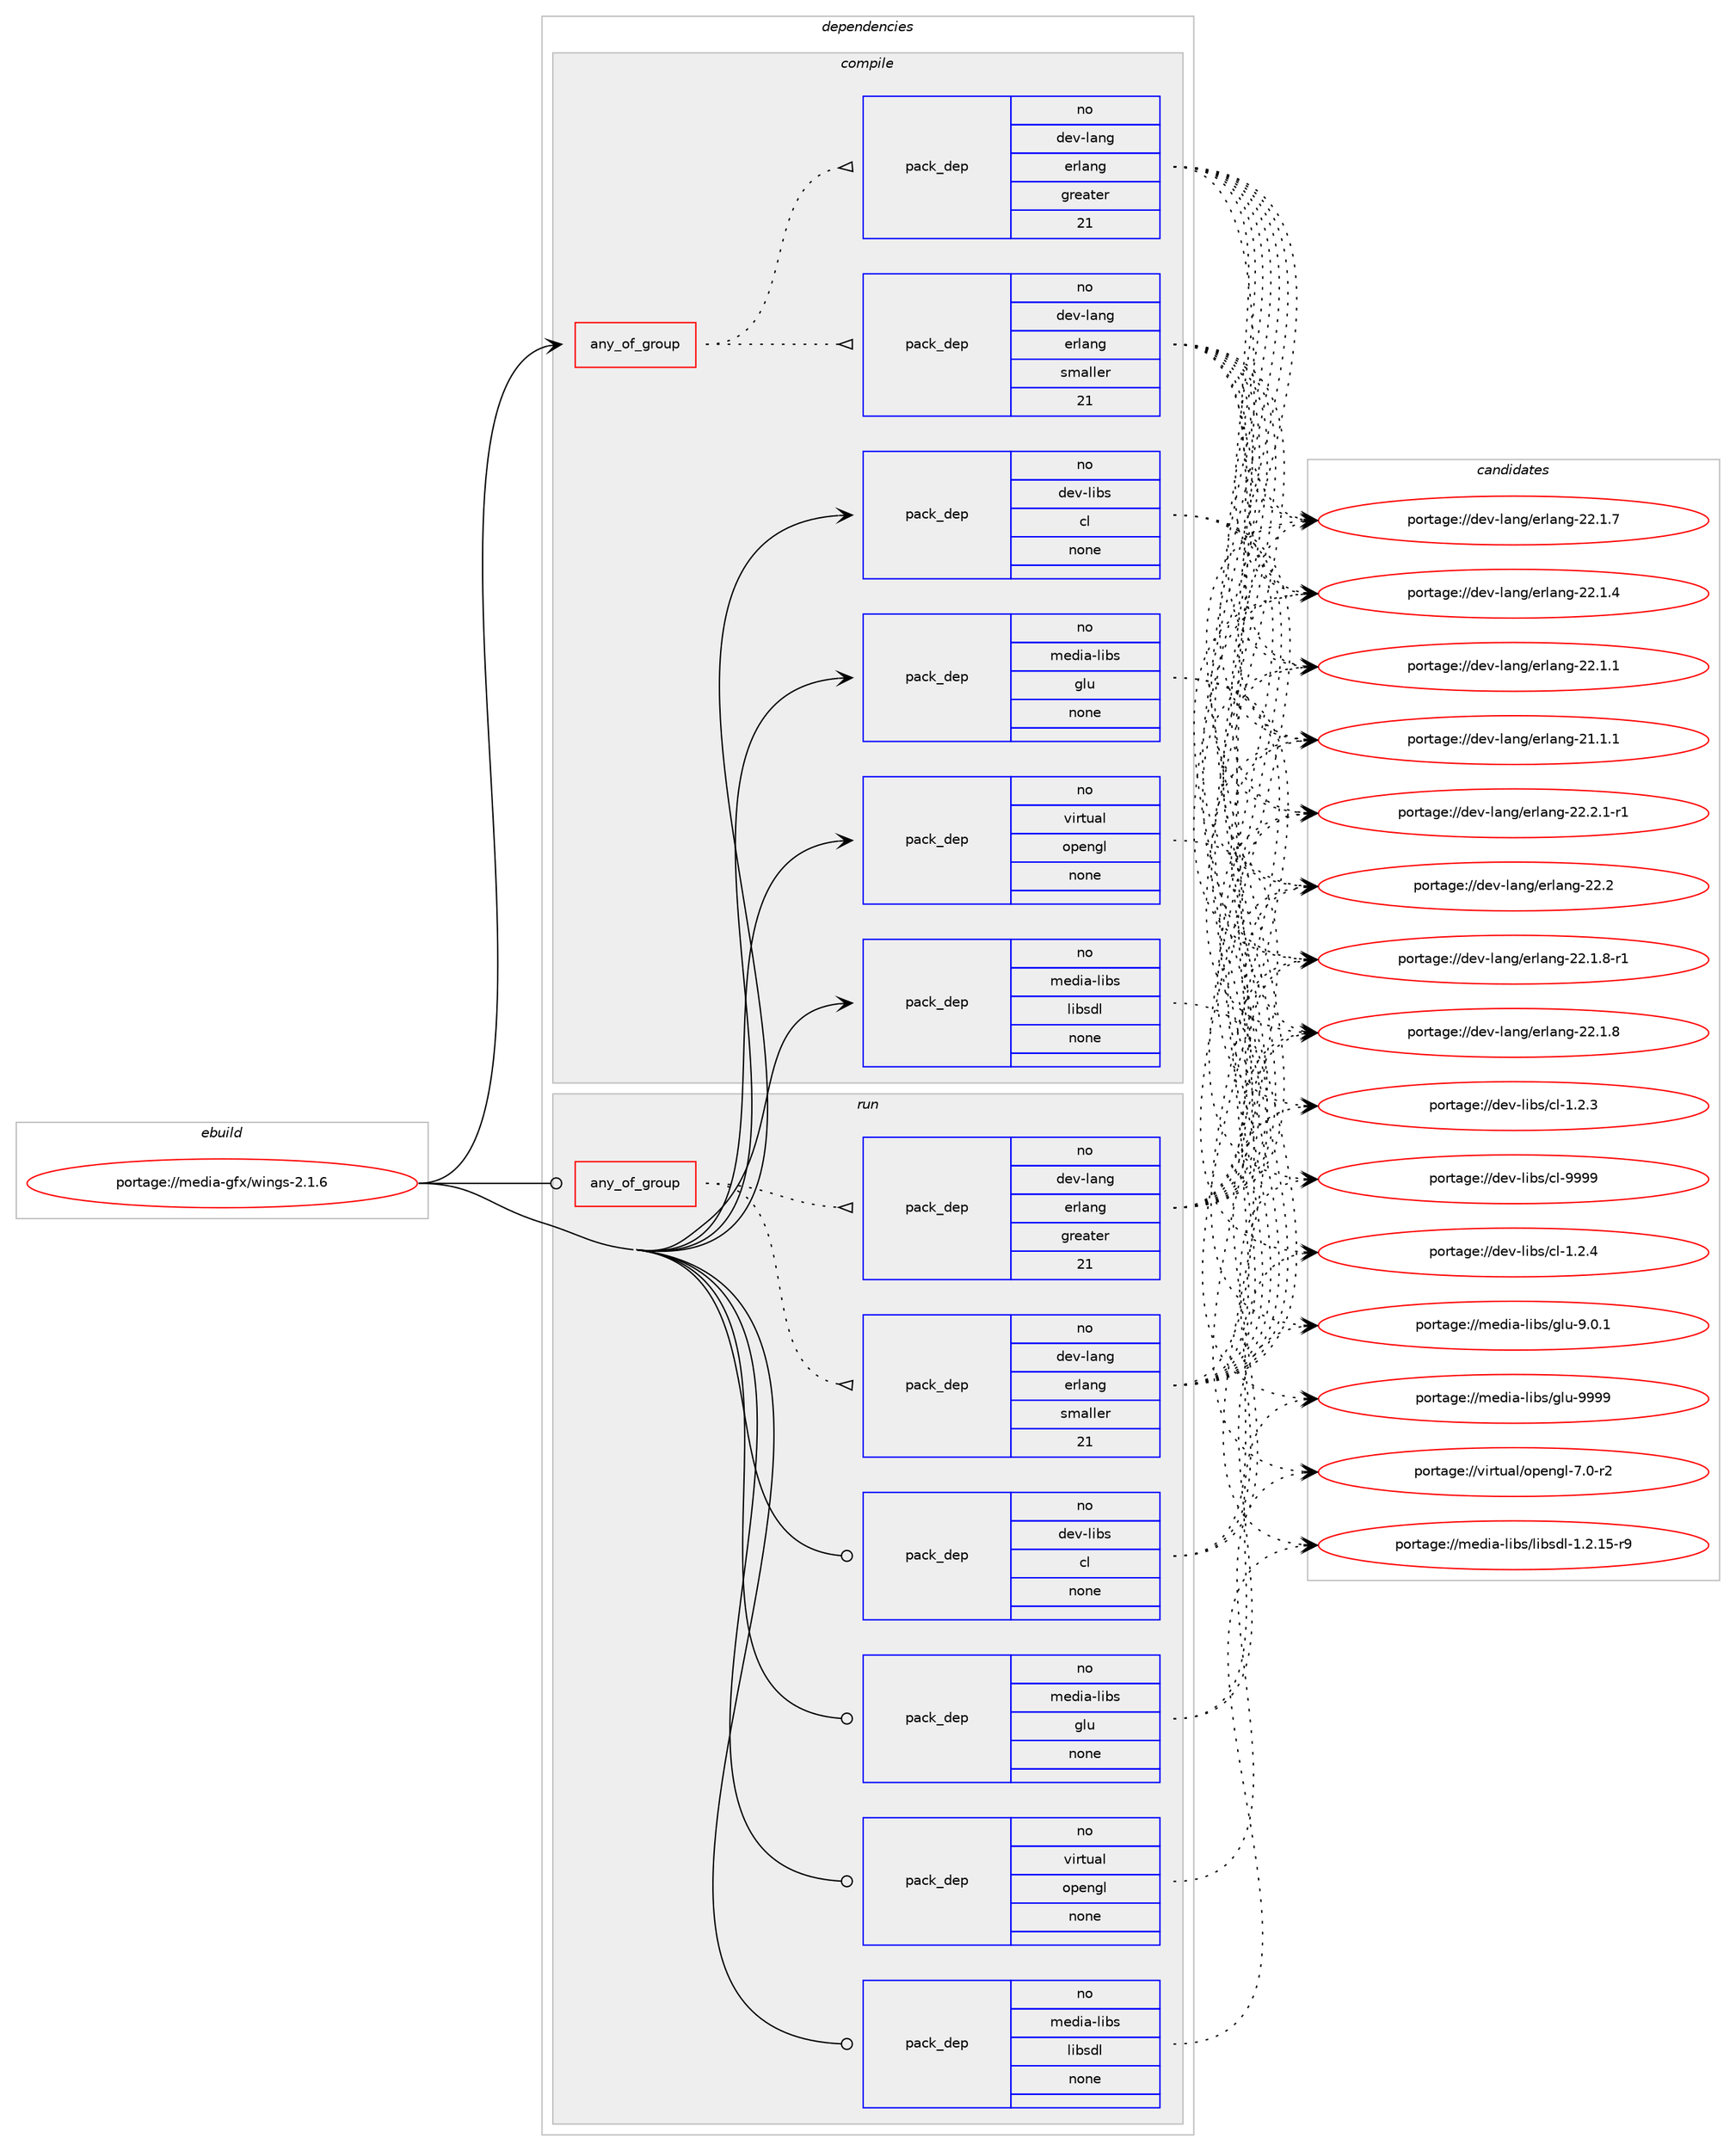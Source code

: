 digraph prolog {

# *************
# Graph options
# *************

newrank=true;
concentrate=true;
compound=true;
graph [rankdir=LR,fontname=Helvetica,fontsize=10,ranksep=1.5];#, ranksep=2.5, nodesep=0.2];
edge  [arrowhead=vee];
node  [fontname=Helvetica,fontsize=10];

# **********
# The ebuild
# **********

subgraph cluster_leftcol {
color=gray;
label=<<i>ebuild</i>>;
id [label="portage://media-gfx/wings-2.1.6", color=red, width=4, href="../media-gfx/wings-2.1.6.svg"];
}

# ****************
# The dependencies
# ****************

subgraph cluster_midcol {
color=gray;
label=<<i>dependencies</i>>;
subgraph cluster_compile {
fillcolor="#eeeeee";
style=filled;
label=<<i>compile</i>>;
subgraph any3197 {
dependency217106 [label=<<TABLE BORDER="0" CELLBORDER="1" CELLSPACING="0" CELLPADDING="4"><TR><TD CELLPADDING="10">any_of_group</TD></TR></TABLE>>, shape=none, color=red];subgraph pack163794 {
dependency217107 [label=<<TABLE BORDER="0" CELLBORDER="1" CELLSPACING="0" CELLPADDING="4" WIDTH="220"><TR><TD ROWSPAN="6" CELLPADDING="30">pack_dep</TD></TR><TR><TD WIDTH="110">no</TD></TR><TR><TD>dev-lang</TD></TR><TR><TD>erlang</TD></TR><TR><TD>smaller</TD></TR><TR><TD>21</TD></TR></TABLE>>, shape=none, color=blue];
}
dependency217106:e -> dependency217107:w [weight=20,style="dotted",arrowhead="oinv"];
subgraph pack163795 {
dependency217108 [label=<<TABLE BORDER="0" CELLBORDER="1" CELLSPACING="0" CELLPADDING="4" WIDTH="220"><TR><TD ROWSPAN="6" CELLPADDING="30">pack_dep</TD></TR><TR><TD WIDTH="110">no</TD></TR><TR><TD>dev-lang</TD></TR><TR><TD>erlang</TD></TR><TR><TD>greater</TD></TR><TR><TD>21</TD></TR></TABLE>>, shape=none, color=blue];
}
dependency217106:e -> dependency217108:w [weight=20,style="dotted",arrowhead="oinv"];
}
id:e -> dependency217106:w [weight=20,style="solid",arrowhead="vee"];
subgraph pack163796 {
dependency217109 [label=<<TABLE BORDER="0" CELLBORDER="1" CELLSPACING="0" CELLPADDING="4" WIDTH="220"><TR><TD ROWSPAN="6" CELLPADDING="30">pack_dep</TD></TR><TR><TD WIDTH="110">no</TD></TR><TR><TD>dev-libs</TD></TR><TR><TD>cl</TD></TR><TR><TD>none</TD></TR><TR><TD></TD></TR></TABLE>>, shape=none, color=blue];
}
id:e -> dependency217109:w [weight=20,style="solid",arrowhead="vee"];
subgraph pack163797 {
dependency217110 [label=<<TABLE BORDER="0" CELLBORDER="1" CELLSPACING="0" CELLPADDING="4" WIDTH="220"><TR><TD ROWSPAN="6" CELLPADDING="30">pack_dep</TD></TR><TR><TD WIDTH="110">no</TD></TR><TR><TD>media-libs</TD></TR><TR><TD>glu</TD></TR><TR><TD>none</TD></TR><TR><TD></TD></TR></TABLE>>, shape=none, color=blue];
}
id:e -> dependency217110:w [weight=20,style="solid",arrowhead="vee"];
subgraph pack163798 {
dependency217111 [label=<<TABLE BORDER="0" CELLBORDER="1" CELLSPACING="0" CELLPADDING="4" WIDTH="220"><TR><TD ROWSPAN="6" CELLPADDING="30">pack_dep</TD></TR><TR><TD WIDTH="110">no</TD></TR><TR><TD>media-libs</TD></TR><TR><TD>libsdl</TD></TR><TR><TD>none</TD></TR><TR><TD></TD></TR></TABLE>>, shape=none, color=blue];
}
id:e -> dependency217111:w [weight=20,style="solid",arrowhead="vee"];
subgraph pack163799 {
dependency217112 [label=<<TABLE BORDER="0" CELLBORDER="1" CELLSPACING="0" CELLPADDING="4" WIDTH="220"><TR><TD ROWSPAN="6" CELLPADDING="30">pack_dep</TD></TR><TR><TD WIDTH="110">no</TD></TR><TR><TD>virtual</TD></TR><TR><TD>opengl</TD></TR><TR><TD>none</TD></TR><TR><TD></TD></TR></TABLE>>, shape=none, color=blue];
}
id:e -> dependency217112:w [weight=20,style="solid",arrowhead="vee"];
}
subgraph cluster_compileandrun {
fillcolor="#eeeeee";
style=filled;
label=<<i>compile and run</i>>;
}
subgraph cluster_run {
fillcolor="#eeeeee";
style=filled;
label=<<i>run</i>>;
subgraph any3198 {
dependency217113 [label=<<TABLE BORDER="0" CELLBORDER="1" CELLSPACING="0" CELLPADDING="4"><TR><TD CELLPADDING="10">any_of_group</TD></TR></TABLE>>, shape=none, color=red];subgraph pack163800 {
dependency217114 [label=<<TABLE BORDER="0" CELLBORDER="1" CELLSPACING="0" CELLPADDING="4" WIDTH="220"><TR><TD ROWSPAN="6" CELLPADDING="30">pack_dep</TD></TR><TR><TD WIDTH="110">no</TD></TR><TR><TD>dev-lang</TD></TR><TR><TD>erlang</TD></TR><TR><TD>smaller</TD></TR><TR><TD>21</TD></TR></TABLE>>, shape=none, color=blue];
}
dependency217113:e -> dependency217114:w [weight=20,style="dotted",arrowhead="oinv"];
subgraph pack163801 {
dependency217115 [label=<<TABLE BORDER="0" CELLBORDER="1" CELLSPACING="0" CELLPADDING="4" WIDTH="220"><TR><TD ROWSPAN="6" CELLPADDING="30">pack_dep</TD></TR><TR><TD WIDTH="110">no</TD></TR><TR><TD>dev-lang</TD></TR><TR><TD>erlang</TD></TR><TR><TD>greater</TD></TR><TR><TD>21</TD></TR></TABLE>>, shape=none, color=blue];
}
dependency217113:e -> dependency217115:w [weight=20,style="dotted",arrowhead="oinv"];
}
id:e -> dependency217113:w [weight=20,style="solid",arrowhead="odot"];
subgraph pack163802 {
dependency217116 [label=<<TABLE BORDER="0" CELLBORDER="1" CELLSPACING="0" CELLPADDING="4" WIDTH="220"><TR><TD ROWSPAN="6" CELLPADDING="30">pack_dep</TD></TR><TR><TD WIDTH="110">no</TD></TR><TR><TD>dev-libs</TD></TR><TR><TD>cl</TD></TR><TR><TD>none</TD></TR><TR><TD></TD></TR></TABLE>>, shape=none, color=blue];
}
id:e -> dependency217116:w [weight=20,style="solid",arrowhead="odot"];
subgraph pack163803 {
dependency217117 [label=<<TABLE BORDER="0" CELLBORDER="1" CELLSPACING="0" CELLPADDING="4" WIDTH="220"><TR><TD ROWSPAN="6" CELLPADDING="30">pack_dep</TD></TR><TR><TD WIDTH="110">no</TD></TR><TR><TD>media-libs</TD></TR><TR><TD>glu</TD></TR><TR><TD>none</TD></TR><TR><TD></TD></TR></TABLE>>, shape=none, color=blue];
}
id:e -> dependency217117:w [weight=20,style="solid",arrowhead="odot"];
subgraph pack163804 {
dependency217118 [label=<<TABLE BORDER="0" CELLBORDER="1" CELLSPACING="0" CELLPADDING="4" WIDTH="220"><TR><TD ROWSPAN="6" CELLPADDING="30">pack_dep</TD></TR><TR><TD WIDTH="110">no</TD></TR><TR><TD>media-libs</TD></TR><TR><TD>libsdl</TD></TR><TR><TD>none</TD></TR><TR><TD></TD></TR></TABLE>>, shape=none, color=blue];
}
id:e -> dependency217118:w [weight=20,style="solid",arrowhead="odot"];
subgraph pack163805 {
dependency217119 [label=<<TABLE BORDER="0" CELLBORDER="1" CELLSPACING="0" CELLPADDING="4" WIDTH="220"><TR><TD ROWSPAN="6" CELLPADDING="30">pack_dep</TD></TR><TR><TD WIDTH="110">no</TD></TR><TR><TD>virtual</TD></TR><TR><TD>opengl</TD></TR><TR><TD>none</TD></TR><TR><TD></TD></TR></TABLE>>, shape=none, color=blue];
}
id:e -> dependency217119:w [weight=20,style="solid",arrowhead="odot"];
}
}

# **************
# The candidates
# **************

subgraph cluster_choices {
rank=same;
color=gray;
label=<<i>candidates</i>>;

subgraph choice163794 {
color=black;
nodesep=1;
choice10010111845108971101034710111410897110103455050465046494511449 [label="portage://dev-lang/erlang-22.2.1-r1", color=red, width=4,href="../dev-lang/erlang-22.2.1-r1.svg"];
choice100101118451089711010347101114108971101034550504650 [label="portage://dev-lang/erlang-22.2", color=red, width=4,href="../dev-lang/erlang-22.2.svg"];
choice10010111845108971101034710111410897110103455050464946564511449 [label="portage://dev-lang/erlang-22.1.8-r1", color=red, width=4,href="../dev-lang/erlang-22.1.8-r1.svg"];
choice1001011184510897110103471011141089711010345505046494656 [label="portage://dev-lang/erlang-22.1.8", color=red, width=4,href="../dev-lang/erlang-22.1.8.svg"];
choice1001011184510897110103471011141089711010345505046494655 [label="portage://dev-lang/erlang-22.1.7", color=red, width=4,href="../dev-lang/erlang-22.1.7.svg"];
choice1001011184510897110103471011141089711010345505046494652 [label="portage://dev-lang/erlang-22.1.4", color=red, width=4,href="../dev-lang/erlang-22.1.4.svg"];
choice1001011184510897110103471011141089711010345505046494649 [label="portage://dev-lang/erlang-22.1.1", color=red, width=4,href="../dev-lang/erlang-22.1.1.svg"];
choice1001011184510897110103471011141089711010345504946494649 [label="portage://dev-lang/erlang-21.1.1", color=red, width=4,href="../dev-lang/erlang-21.1.1.svg"];
dependency217107:e -> choice10010111845108971101034710111410897110103455050465046494511449:w [style=dotted,weight="100"];
dependency217107:e -> choice100101118451089711010347101114108971101034550504650:w [style=dotted,weight="100"];
dependency217107:e -> choice10010111845108971101034710111410897110103455050464946564511449:w [style=dotted,weight="100"];
dependency217107:e -> choice1001011184510897110103471011141089711010345505046494656:w [style=dotted,weight="100"];
dependency217107:e -> choice1001011184510897110103471011141089711010345505046494655:w [style=dotted,weight="100"];
dependency217107:e -> choice1001011184510897110103471011141089711010345505046494652:w [style=dotted,weight="100"];
dependency217107:e -> choice1001011184510897110103471011141089711010345505046494649:w [style=dotted,weight="100"];
dependency217107:e -> choice1001011184510897110103471011141089711010345504946494649:w [style=dotted,weight="100"];
}
subgraph choice163795 {
color=black;
nodesep=1;
choice10010111845108971101034710111410897110103455050465046494511449 [label="portage://dev-lang/erlang-22.2.1-r1", color=red, width=4,href="../dev-lang/erlang-22.2.1-r1.svg"];
choice100101118451089711010347101114108971101034550504650 [label="portage://dev-lang/erlang-22.2", color=red, width=4,href="../dev-lang/erlang-22.2.svg"];
choice10010111845108971101034710111410897110103455050464946564511449 [label="portage://dev-lang/erlang-22.1.8-r1", color=red, width=4,href="../dev-lang/erlang-22.1.8-r1.svg"];
choice1001011184510897110103471011141089711010345505046494656 [label="portage://dev-lang/erlang-22.1.8", color=red, width=4,href="../dev-lang/erlang-22.1.8.svg"];
choice1001011184510897110103471011141089711010345505046494655 [label="portage://dev-lang/erlang-22.1.7", color=red, width=4,href="../dev-lang/erlang-22.1.7.svg"];
choice1001011184510897110103471011141089711010345505046494652 [label="portage://dev-lang/erlang-22.1.4", color=red, width=4,href="../dev-lang/erlang-22.1.4.svg"];
choice1001011184510897110103471011141089711010345505046494649 [label="portage://dev-lang/erlang-22.1.1", color=red, width=4,href="../dev-lang/erlang-22.1.1.svg"];
choice1001011184510897110103471011141089711010345504946494649 [label="portage://dev-lang/erlang-21.1.1", color=red, width=4,href="../dev-lang/erlang-21.1.1.svg"];
dependency217108:e -> choice10010111845108971101034710111410897110103455050465046494511449:w [style=dotted,weight="100"];
dependency217108:e -> choice100101118451089711010347101114108971101034550504650:w [style=dotted,weight="100"];
dependency217108:e -> choice10010111845108971101034710111410897110103455050464946564511449:w [style=dotted,weight="100"];
dependency217108:e -> choice1001011184510897110103471011141089711010345505046494656:w [style=dotted,weight="100"];
dependency217108:e -> choice1001011184510897110103471011141089711010345505046494655:w [style=dotted,weight="100"];
dependency217108:e -> choice1001011184510897110103471011141089711010345505046494652:w [style=dotted,weight="100"];
dependency217108:e -> choice1001011184510897110103471011141089711010345505046494649:w [style=dotted,weight="100"];
dependency217108:e -> choice1001011184510897110103471011141089711010345504946494649:w [style=dotted,weight="100"];
}
subgraph choice163796 {
color=black;
nodesep=1;
choice100101118451081059811547991084557575757 [label="portage://dev-libs/cl-9999", color=red, width=4,href="../dev-libs/cl-9999.svg"];
choice10010111845108105981154799108454946504652 [label="portage://dev-libs/cl-1.2.4", color=red, width=4,href="../dev-libs/cl-1.2.4.svg"];
choice10010111845108105981154799108454946504651 [label="portage://dev-libs/cl-1.2.3", color=red, width=4,href="../dev-libs/cl-1.2.3.svg"];
dependency217109:e -> choice100101118451081059811547991084557575757:w [style=dotted,weight="100"];
dependency217109:e -> choice10010111845108105981154799108454946504652:w [style=dotted,weight="100"];
dependency217109:e -> choice10010111845108105981154799108454946504651:w [style=dotted,weight="100"];
}
subgraph choice163797 {
color=black;
nodesep=1;
choice109101100105974510810598115471031081174557575757 [label="portage://media-libs/glu-9999", color=red, width=4,href="../media-libs/glu-9999.svg"];
choice10910110010597451081059811547103108117455746484649 [label="portage://media-libs/glu-9.0.1", color=red, width=4,href="../media-libs/glu-9.0.1.svg"];
dependency217110:e -> choice109101100105974510810598115471031081174557575757:w [style=dotted,weight="100"];
dependency217110:e -> choice10910110010597451081059811547103108117455746484649:w [style=dotted,weight="100"];
}
subgraph choice163798 {
color=black;
nodesep=1;
choice1091011001059745108105981154710810598115100108454946504649534511457 [label="portage://media-libs/libsdl-1.2.15-r9", color=red, width=4,href="../media-libs/libsdl-1.2.15-r9.svg"];
dependency217111:e -> choice1091011001059745108105981154710810598115100108454946504649534511457:w [style=dotted,weight="100"];
}
subgraph choice163799 {
color=black;
nodesep=1;
choice1181051141161179710847111112101110103108455546484511450 [label="portage://virtual/opengl-7.0-r2", color=red, width=4,href="../virtual/opengl-7.0-r2.svg"];
dependency217112:e -> choice1181051141161179710847111112101110103108455546484511450:w [style=dotted,weight="100"];
}
subgraph choice163800 {
color=black;
nodesep=1;
choice10010111845108971101034710111410897110103455050465046494511449 [label="portage://dev-lang/erlang-22.2.1-r1", color=red, width=4,href="../dev-lang/erlang-22.2.1-r1.svg"];
choice100101118451089711010347101114108971101034550504650 [label="portage://dev-lang/erlang-22.2", color=red, width=4,href="../dev-lang/erlang-22.2.svg"];
choice10010111845108971101034710111410897110103455050464946564511449 [label="portage://dev-lang/erlang-22.1.8-r1", color=red, width=4,href="../dev-lang/erlang-22.1.8-r1.svg"];
choice1001011184510897110103471011141089711010345505046494656 [label="portage://dev-lang/erlang-22.1.8", color=red, width=4,href="../dev-lang/erlang-22.1.8.svg"];
choice1001011184510897110103471011141089711010345505046494655 [label="portage://dev-lang/erlang-22.1.7", color=red, width=4,href="../dev-lang/erlang-22.1.7.svg"];
choice1001011184510897110103471011141089711010345505046494652 [label="portage://dev-lang/erlang-22.1.4", color=red, width=4,href="../dev-lang/erlang-22.1.4.svg"];
choice1001011184510897110103471011141089711010345505046494649 [label="portage://dev-lang/erlang-22.1.1", color=red, width=4,href="../dev-lang/erlang-22.1.1.svg"];
choice1001011184510897110103471011141089711010345504946494649 [label="portage://dev-lang/erlang-21.1.1", color=red, width=4,href="../dev-lang/erlang-21.1.1.svg"];
dependency217114:e -> choice10010111845108971101034710111410897110103455050465046494511449:w [style=dotted,weight="100"];
dependency217114:e -> choice100101118451089711010347101114108971101034550504650:w [style=dotted,weight="100"];
dependency217114:e -> choice10010111845108971101034710111410897110103455050464946564511449:w [style=dotted,weight="100"];
dependency217114:e -> choice1001011184510897110103471011141089711010345505046494656:w [style=dotted,weight="100"];
dependency217114:e -> choice1001011184510897110103471011141089711010345505046494655:w [style=dotted,weight="100"];
dependency217114:e -> choice1001011184510897110103471011141089711010345505046494652:w [style=dotted,weight="100"];
dependency217114:e -> choice1001011184510897110103471011141089711010345505046494649:w [style=dotted,weight="100"];
dependency217114:e -> choice1001011184510897110103471011141089711010345504946494649:w [style=dotted,weight="100"];
}
subgraph choice163801 {
color=black;
nodesep=1;
choice10010111845108971101034710111410897110103455050465046494511449 [label="portage://dev-lang/erlang-22.2.1-r1", color=red, width=4,href="../dev-lang/erlang-22.2.1-r1.svg"];
choice100101118451089711010347101114108971101034550504650 [label="portage://dev-lang/erlang-22.2", color=red, width=4,href="../dev-lang/erlang-22.2.svg"];
choice10010111845108971101034710111410897110103455050464946564511449 [label="portage://dev-lang/erlang-22.1.8-r1", color=red, width=4,href="../dev-lang/erlang-22.1.8-r1.svg"];
choice1001011184510897110103471011141089711010345505046494656 [label="portage://dev-lang/erlang-22.1.8", color=red, width=4,href="../dev-lang/erlang-22.1.8.svg"];
choice1001011184510897110103471011141089711010345505046494655 [label="portage://dev-lang/erlang-22.1.7", color=red, width=4,href="../dev-lang/erlang-22.1.7.svg"];
choice1001011184510897110103471011141089711010345505046494652 [label="portage://dev-lang/erlang-22.1.4", color=red, width=4,href="../dev-lang/erlang-22.1.4.svg"];
choice1001011184510897110103471011141089711010345505046494649 [label="portage://dev-lang/erlang-22.1.1", color=red, width=4,href="../dev-lang/erlang-22.1.1.svg"];
choice1001011184510897110103471011141089711010345504946494649 [label="portage://dev-lang/erlang-21.1.1", color=red, width=4,href="../dev-lang/erlang-21.1.1.svg"];
dependency217115:e -> choice10010111845108971101034710111410897110103455050465046494511449:w [style=dotted,weight="100"];
dependency217115:e -> choice100101118451089711010347101114108971101034550504650:w [style=dotted,weight="100"];
dependency217115:e -> choice10010111845108971101034710111410897110103455050464946564511449:w [style=dotted,weight="100"];
dependency217115:e -> choice1001011184510897110103471011141089711010345505046494656:w [style=dotted,weight="100"];
dependency217115:e -> choice1001011184510897110103471011141089711010345505046494655:w [style=dotted,weight="100"];
dependency217115:e -> choice1001011184510897110103471011141089711010345505046494652:w [style=dotted,weight="100"];
dependency217115:e -> choice1001011184510897110103471011141089711010345505046494649:w [style=dotted,weight="100"];
dependency217115:e -> choice1001011184510897110103471011141089711010345504946494649:w [style=dotted,weight="100"];
}
subgraph choice163802 {
color=black;
nodesep=1;
choice100101118451081059811547991084557575757 [label="portage://dev-libs/cl-9999", color=red, width=4,href="../dev-libs/cl-9999.svg"];
choice10010111845108105981154799108454946504652 [label="portage://dev-libs/cl-1.2.4", color=red, width=4,href="../dev-libs/cl-1.2.4.svg"];
choice10010111845108105981154799108454946504651 [label="portage://dev-libs/cl-1.2.3", color=red, width=4,href="../dev-libs/cl-1.2.3.svg"];
dependency217116:e -> choice100101118451081059811547991084557575757:w [style=dotted,weight="100"];
dependency217116:e -> choice10010111845108105981154799108454946504652:w [style=dotted,weight="100"];
dependency217116:e -> choice10010111845108105981154799108454946504651:w [style=dotted,weight="100"];
}
subgraph choice163803 {
color=black;
nodesep=1;
choice109101100105974510810598115471031081174557575757 [label="portage://media-libs/glu-9999", color=red, width=4,href="../media-libs/glu-9999.svg"];
choice10910110010597451081059811547103108117455746484649 [label="portage://media-libs/glu-9.0.1", color=red, width=4,href="../media-libs/glu-9.0.1.svg"];
dependency217117:e -> choice109101100105974510810598115471031081174557575757:w [style=dotted,weight="100"];
dependency217117:e -> choice10910110010597451081059811547103108117455746484649:w [style=dotted,weight="100"];
}
subgraph choice163804 {
color=black;
nodesep=1;
choice1091011001059745108105981154710810598115100108454946504649534511457 [label="portage://media-libs/libsdl-1.2.15-r9", color=red, width=4,href="../media-libs/libsdl-1.2.15-r9.svg"];
dependency217118:e -> choice1091011001059745108105981154710810598115100108454946504649534511457:w [style=dotted,weight="100"];
}
subgraph choice163805 {
color=black;
nodesep=1;
choice1181051141161179710847111112101110103108455546484511450 [label="portage://virtual/opengl-7.0-r2", color=red, width=4,href="../virtual/opengl-7.0-r2.svg"];
dependency217119:e -> choice1181051141161179710847111112101110103108455546484511450:w [style=dotted,weight="100"];
}
}

}
